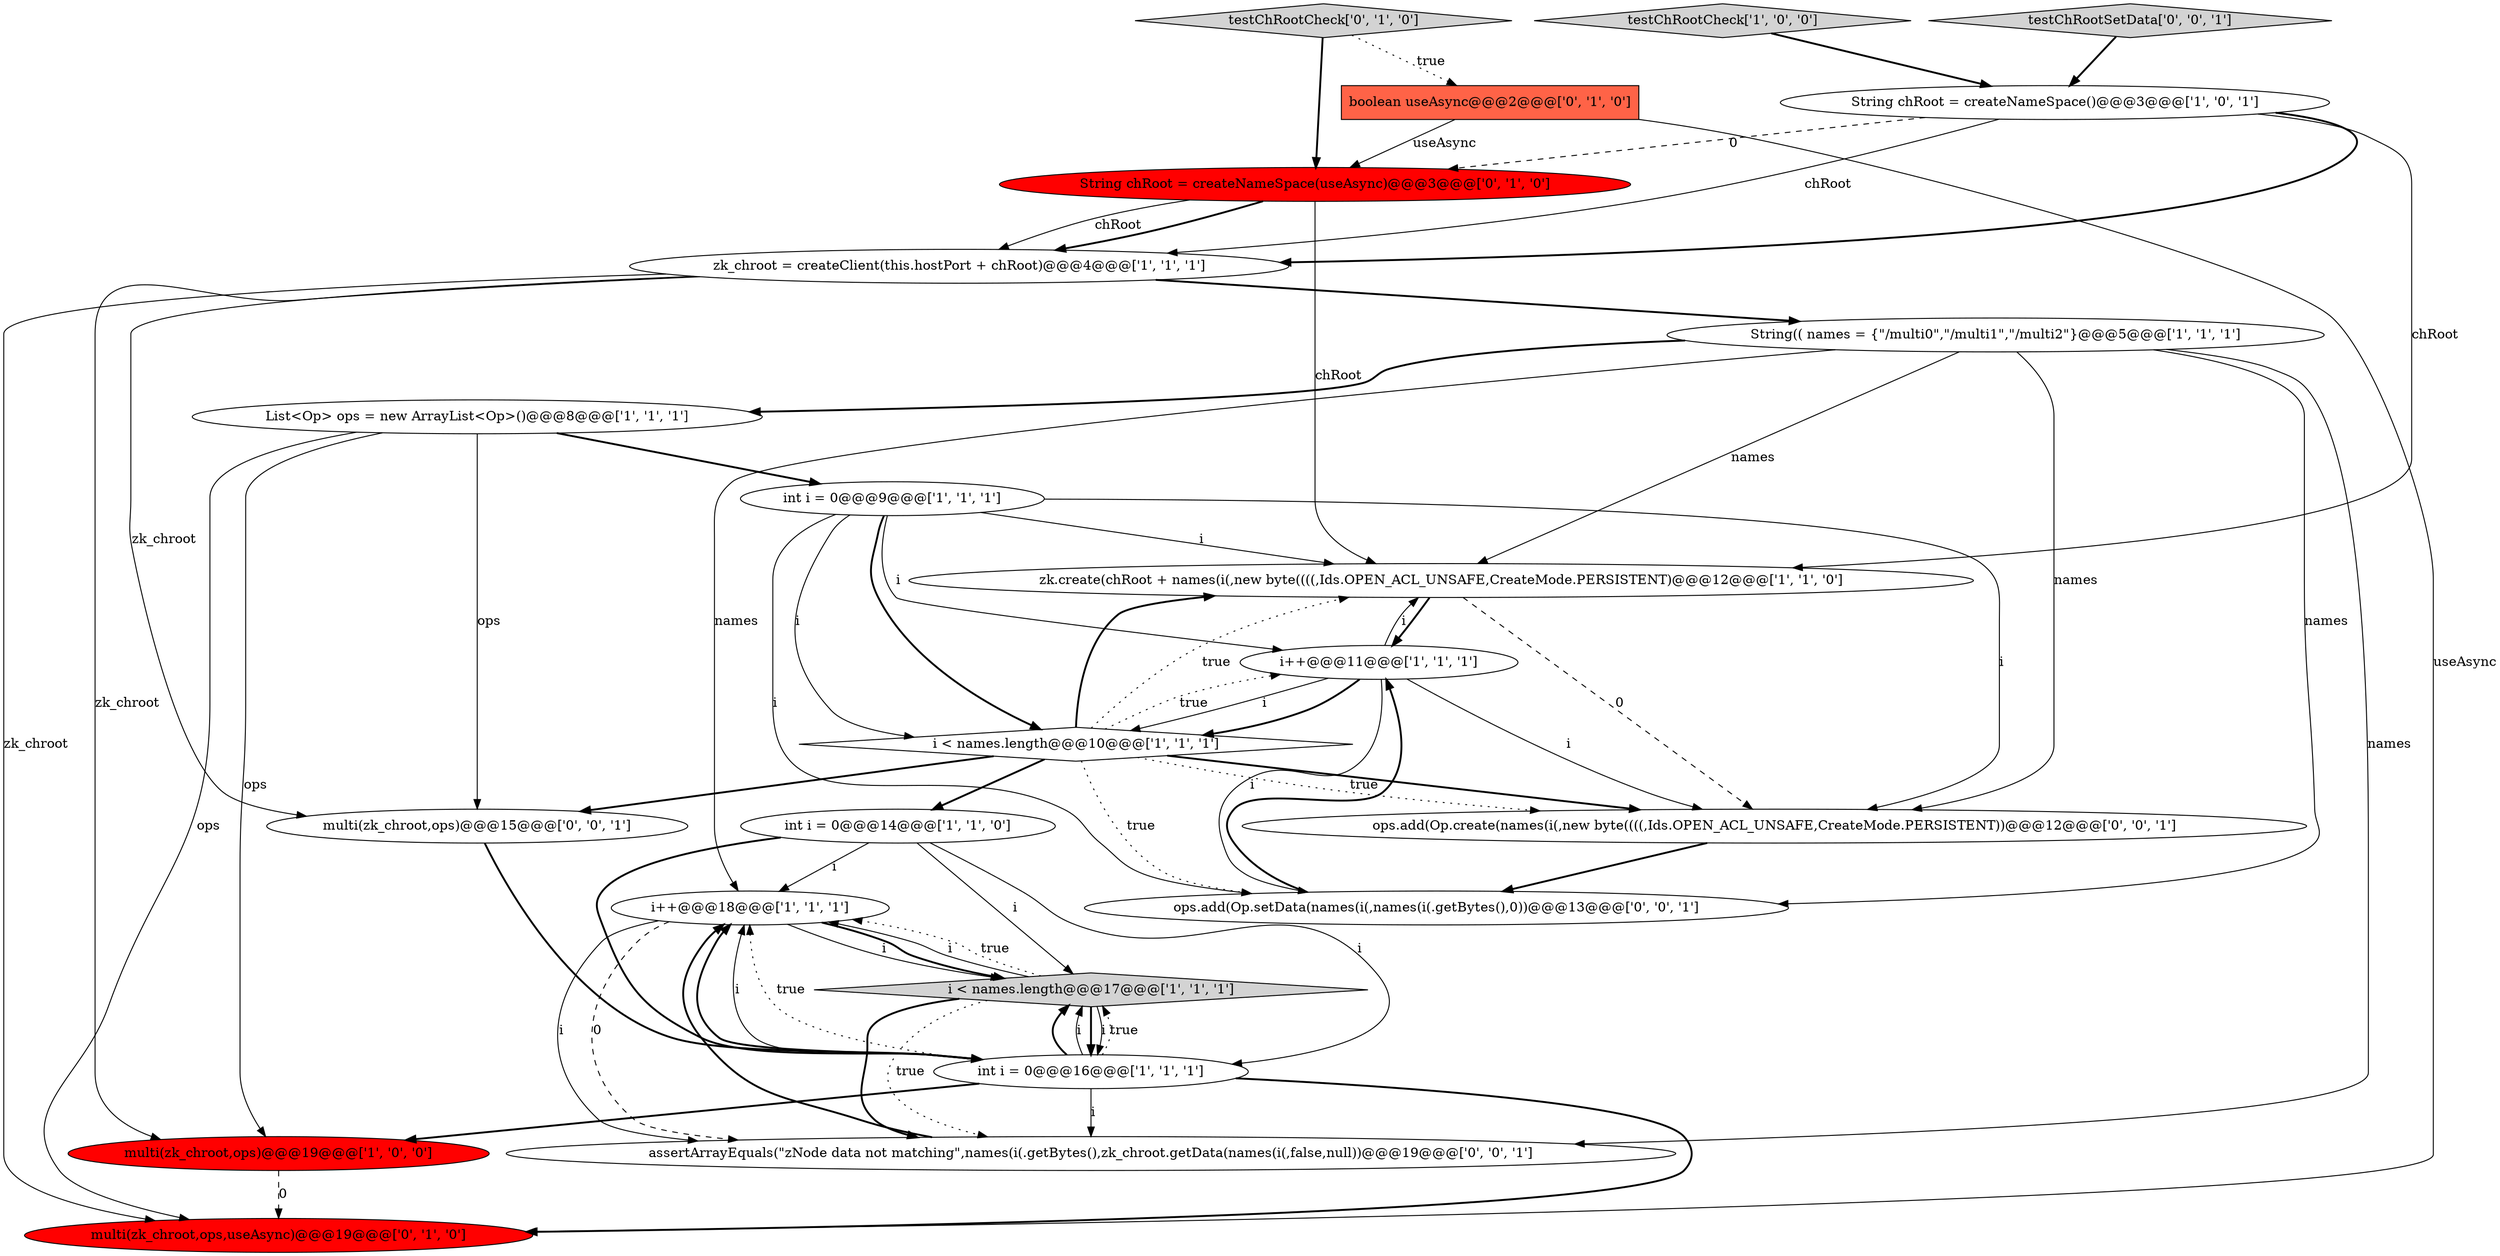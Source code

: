 digraph {
2 [style = filled, label = "i++@@@18@@@['1', '1', '1']", fillcolor = white, shape = ellipse image = "AAA0AAABBB1BBB"];
8 [style = filled, label = "i < names.length@@@10@@@['1', '1', '1']", fillcolor = white, shape = diamond image = "AAA0AAABBB1BBB"];
11 [style = filled, label = "String chRoot = createNameSpace()@@@3@@@['1', '0', '1']", fillcolor = white, shape = ellipse image = "AAA0AAABBB1BBB"];
15 [style = filled, label = "multi(zk_chroot,ops,useAsync)@@@19@@@['0', '1', '0']", fillcolor = red, shape = ellipse image = "AAA1AAABBB2BBB"];
9 [style = filled, label = "int i = 0@@@16@@@['1', '1', '1']", fillcolor = white, shape = ellipse image = "AAA0AAABBB1BBB"];
13 [style = filled, label = "testChRootCheck['1', '0', '0']", fillcolor = lightgray, shape = diamond image = "AAA0AAABBB1BBB"];
10 [style = filled, label = "multi(zk_chroot,ops)@@@19@@@['1', '0', '0']", fillcolor = red, shape = ellipse image = "AAA1AAABBB1BBB"];
1 [style = filled, label = "zk_chroot = createClient(this.hostPort + chRoot)@@@4@@@['1', '1', '1']", fillcolor = white, shape = ellipse image = "AAA0AAABBB1BBB"];
5 [style = filled, label = "zk.create(chRoot + names(i(,new byte((((,Ids.OPEN_ACL_UNSAFE,CreateMode.PERSISTENT)@@@12@@@['1', '1', '0']", fillcolor = white, shape = ellipse image = "AAA0AAABBB1BBB"];
3 [style = filled, label = "String(( names = {\"/multi0\",\"/multi1\",\"/multi2\"}@@@5@@@['1', '1', '1']", fillcolor = white, shape = ellipse image = "AAA0AAABBB1BBB"];
4 [style = filled, label = "int i = 0@@@9@@@['1', '1', '1']", fillcolor = white, shape = ellipse image = "AAA0AAABBB1BBB"];
12 [style = filled, label = "int i = 0@@@14@@@['1', '1', '0']", fillcolor = white, shape = ellipse image = "AAA0AAABBB1BBB"];
14 [style = filled, label = "String chRoot = createNameSpace(useAsync)@@@3@@@['0', '1', '0']", fillcolor = red, shape = ellipse image = "AAA1AAABBB2BBB"];
20 [style = filled, label = "ops.add(Op.setData(names(i(,names(i(.getBytes(),0))@@@13@@@['0', '0', '1']", fillcolor = white, shape = ellipse image = "AAA0AAABBB3BBB"];
21 [style = filled, label = "assertArrayEquals(\"zNode data not matching\",names(i(.getBytes(),zk_chroot.getData(names(i(,false,null))@@@19@@@['0', '0', '1']", fillcolor = white, shape = ellipse image = "AAA0AAABBB3BBB"];
0 [style = filled, label = "i++@@@11@@@['1', '1', '1']", fillcolor = white, shape = ellipse image = "AAA0AAABBB1BBB"];
17 [style = filled, label = "boolean useAsync@@@2@@@['0', '1', '0']", fillcolor = tomato, shape = box image = "AAA1AAABBB2BBB"];
7 [style = filled, label = "List<Op> ops = new ArrayList<Op>()@@@8@@@['1', '1', '1']", fillcolor = white, shape = ellipse image = "AAA0AAABBB1BBB"];
6 [style = filled, label = "i < names.length@@@17@@@['1', '1', '1']", fillcolor = lightgray, shape = diamond image = "AAA0AAABBB1BBB"];
16 [style = filled, label = "testChRootCheck['0', '1', '0']", fillcolor = lightgray, shape = diamond image = "AAA0AAABBB2BBB"];
18 [style = filled, label = "testChRootSetData['0', '0', '1']", fillcolor = lightgray, shape = diamond image = "AAA0AAABBB3BBB"];
22 [style = filled, label = "ops.add(Op.create(names(i(,new byte((((,Ids.OPEN_ACL_UNSAFE,CreateMode.PERSISTENT))@@@12@@@['0', '0', '1']", fillcolor = white, shape = ellipse image = "AAA0AAABBB3BBB"];
19 [style = filled, label = "multi(zk_chroot,ops)@@@15@@@['0', '0', '1']", fillcolor = white, shape = ellipse image = "AAA0AAABBB3BBB"];
10->15 [style = dashed, label="0"];
17->14 [style = solid, label="useAsync"];
4->20 [style = solid, label="i"];
6->9 [style = solid, label="i"];
12->9 [style = solid, label="i"];
2->21 [style = solid, label="i"];
3->21 [style = solid, label="names"];
3->22 [style = solid, label="names"];
11->1 [style = bold, label=""];
2->6 [style = solid, label="i"];
9->2 [style = bold, label=""];
2->6 [style = bold, label=""];
8->19 [style = bold, label=""];
6->21 [style = bold, label=""];
7->10 [style = solid, label="ops"];
20->0 [style = bold, label=""];
0->20 [style = solid, label="i"];
18->11 [style = bold, label=""];
1->10 [style = solid, label="zk_chroot"];
1->3 [style = bold, label=""];
9->2 [style = solid, label="i"];
16->17 [style = dotted, label="true"];
2->21 [style = dashed, label="0"];
7->4 [style = bold, label=""];
9->10 [style = bold, label=""];
4->5 [style = solid, label="i"];
12->9 [style = bold, label=""];
9->6 [style = dotted, label="true"];
13->11 [style = bold, label=""];
0->22 [style = solid, label="i"];
4->8 [style = solid, label="i"];
0->5 [style = solid, label="i"];
14->1 [style = bold, label=""];
11->5 [style = solid, label="chRoot"];
8->22 [style = bold, label=""];
9->6 [style = bold, label=""];
21->2 [style = bold, label=""];
12->6 [style = solid, label="i"];
14->5 [style = solid, label="chRoot"];
6->2 [style = solid, label="i"];
6->2 [style = dotted, label="true"];
12->2 [style = solid, label="i"];
8->5 [style = bold, label=""];
9->6 [style = solid, label="i"];
3->7 [style = bold, label=""];
5->0 [style = bold, label=""];
7->19 [style = solid, label="ops"];
22->20 [style = bold, label=""];
9->15 [style = bold, label=""];
19->9 [style = bold, label=""];
7->15 [style = solid, label="ops"];
3->20 [style = solid, label="names"];
8->5 [style = dotted, label="true"];
1->15 [style = solid, label="zk_chroot"];
9->2 [style = dotted, label="true"];
11->14 [style = dashed, label="0"];
0->8 [style = bold, label=""];
0->8 [style = solid, label="i"];
8->22 [style = dotted, label="true"];
4->0 [style = solid, label="i"];
4->8 [style = bold, label=""];
16->14 [style = bold, label=""];
8->0 [style = dotted, label="true"];
8->20 [style = dotted, label="true"];
5->22 [style = dashed, label="0"];
1->19 [style = solid, label="zk_chroot"];
6->21 [style = dotted, label="true"];
6->9 [style = bold, label=""];
14->1 [style = solid, label="chRoot"];
9->21 [style = solid, label="i"];
3->2 [style = solid, label="names"];
8->12 [style = bold, label=""];
3->5 [style = solid, label="names"];
17->15 [style = solid, label="useAsync"];
11->1 [style = solid, label="chRoot"];
4->22 [style = solid, label="i"];
}
